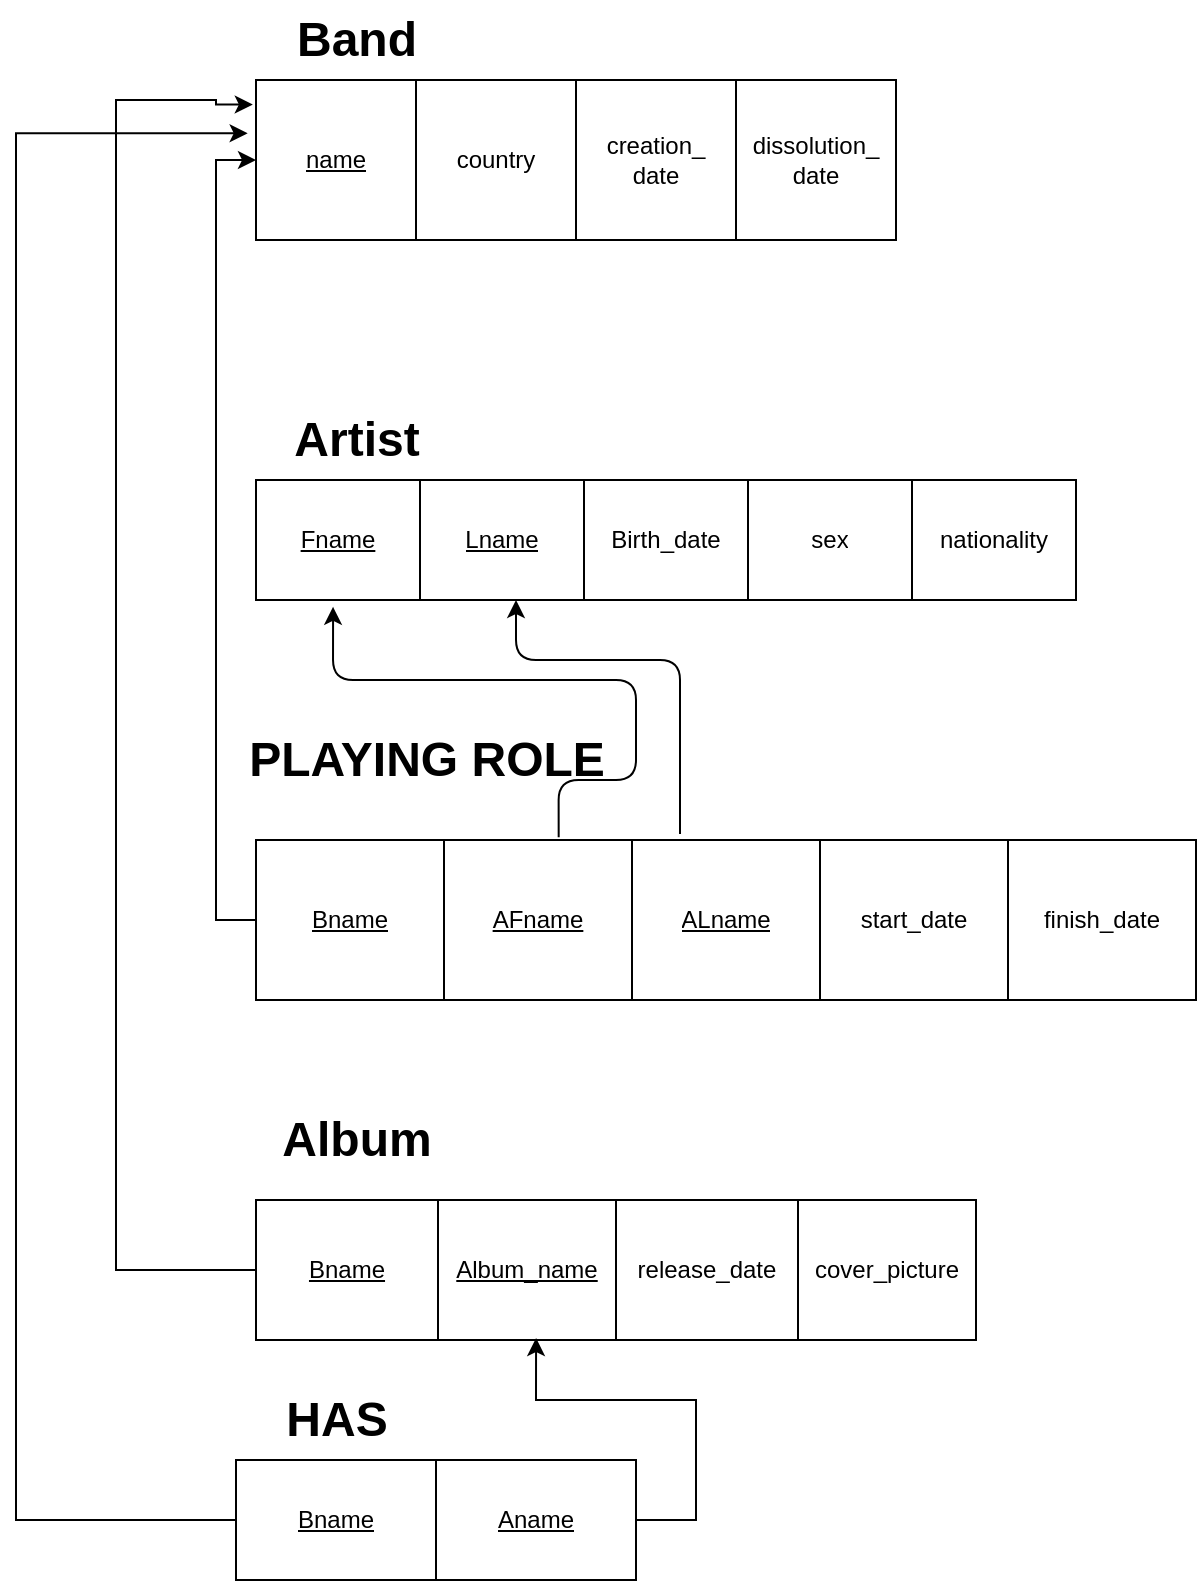 <mxfile version="14.6.3" type="github">
  <diagram name="Page-1" id="e7010aeb-78dc-98c9-4316-6516fd28bfe3">
    <mxGraphModel dx="1038" dy="580" grid="1" gridSize="10" guides="1" tooltips="1" connect="1" arrows="1" fold="1" page="1" pageScale="1.5" pageWidth="1169" pageHeight="826" background="#ffffff" math="0" shadow="0">
      <root>
        <mxCell id="0" style=";html=1;" />
        <mxCell id="1" style=";html=1;" parent="0" />
        <mxCell id="0AfhaiGvRMVgeVekRw-L-74" value="" style="shape=table;html=1;whiteSpace=wrap;startSize=0;container=1;collapsible=0;childLayout=tableLayout;" vertex="1" parent="1">
          <mxGeometry x="730" y="70" width="320" height="80" as="geometry" />
        </mxCell>
        <mxCell id="0AfhaiGvRMVgeVekRw-L-75" value="" style="shape=partialRectangle;html=1;whiteSpace=wrap;collapsible=0;dropTarget=0;pointerEvents=0;fillColor=none;top=0;left=0;bottom=0;right=0;points=[[0,0.5],[1,0.5]];portConstraint=eastwest;" vertex="1" parent="0AfhaiGvRMVgeVekRw-L-74">
          <mxGeometry width="320" height="80" as="geometry" />
        </mxCell>
        <mxCell id="0AfhaiGvRMVgeVekRw-L-76" value="&lt;u&gt;name&lt;/u&gt;" style="shape=partialRectangle;html=1;whiteSpace=wrap;connectable=0;overflow=hidden;fillColor=none;top=0;left=0;bottom=0;right=0;" vertex="1" parent="0AfhaiGvRMVgeVekRw-L-75">
          <mxGeometry width="80" height="80" as="geometry" />
        </mxCell>
        <mxCell id="0AfhaiGvRMVgeVekRw-L-77" value="country" style="shape=partialRectangle;html=1;whiteSpace=wrap;connectable=0;overflow=hidden;fillColor=none;top=0;left=0;bottom=0;right=0;" vertex="1" parent="0AfhaiGvRMVgeVekRw-L-75">
          <mxGeometry x="80" width="80" height="80" as="geometry" />
        </mxCell>
        <mxCell id="0AfhaiGvRMVgeVekRw-L-78" value="creation_&lt;br&gt;date" style="shape=partialRectangle;html=1;whiteSpace=wrap;connectable=0;overflow=hidden;fillColor=none;top=0;left=0;bottom=0;right=0;" vertex="1" parent="0AfhaiGvRMVgeVekRw-L-75">
          <mxGeometry x="160" width="80" height="80" as="geometry" />
        </mxCell>
        <mxCell id="0AfhaiGvRMVgeVekRw-L-79" value="dissolution_&lt;br&gt;date" style="shape=partialRectangle;html=1;whiteSpace=wrap;connectable=0;overflow=hidden;fillColor=none;top=0;left=0;bottom=0;right=0;" vertex="1" parent="0AfhaiGvRMVgeVekRw-L-75">
          <mxGeometry x="240" width="80" height="80" as="geometry" />
        </mxCell>
        <mxCell id="0AfhaiGvRMVgeVekRw-L-80" value="Band" style="text;strokeColor=none;fillColor=none;html=1;fontSize=24;fontStyle=1;verticalAlign=middle;align=center;" vertex="1" parent="1">
          <mxGeometry x="730" y="30" width="100" height="40" as="geometry" />
        </mxCell>
        <mxCell id="0AfhaiGvRMVgeVekRw-L-81" value="" style="shape=table;html=1;whiteSpace=wrap;startSize=0;container=1;collapsible=0;childLayout=tableLayout;" vertex="1" parent="1">
          <mxGeometry x="730" y="270" width="410" height="60" as="geometry" />
        </mxCell>
        <mxCell id="0AfhaiGvRMVgeVekRw-L-82" value="" style="shape=partialRectangle;html=1;whiteSpace=wrap;collapsible=0;dropTarget=0;pointerEvents=0;fillColor=none;top=0;left=0;bottom=0;right=0;points=[[0,0.5],[1,0.5]];portConstraint=eastwest;" vertex="1" parent="0AfhaiGvRMVgeVekRw-L-81">
          <mxGeometry width="410" height="60" as="geometry" />
        </mxCell>
        <mxCell id="0AfhaiGvRMVgeVekRw-L-83" value="&lt;u&gt;Fname&lt;/u&gt;" style="shape=partialRectangle;html=1;whiteSpace=wrap;connectable=0;overflow=hidden;fillColor=none;top=0;left=0;bottom=0;right=0;" vertex="1" parent="0AfhaiGvRMVgeVekRw-L-82">
          <mxGeometry width="82" height="60" as="geometry" />
        </mxCell>
        <mxCell id="0AfhaiGvRMVgeVekRw-L-84" value="&lt;u&gt;Lname&lt;/u&gt;" style="shape=partialRectangle;html=1;whiteSpace=wrap;connectable=0;overflow=hidden;fillColor=none;top=0;left=0;bottom=0;right=0;" vertex="1" parent="0AfhaiGvRMVgeVekRw-L-82">
          <mxGeometry x="82" width="82" height="60" as="geometry" />
        </mxCell>
        <mxCell id="0AfhaiGvRMVgeVekRw-L-85" value="Birth_date" style="shape=partialRectangle;html=1;whiteSpace=wrap;connectable=0;overflow=hidden;fillColor=none;top=0;left=0;bottom=0;right=0;" vertex="1" parent="0AfhaiGvRMVgeVekRw-L-82">
          <mxGeometry x="164" width="82" height="60" as="geometry" />
        </mxCell>
        <mxCell id="0AfhaiGvRMVgeVekRw-L-86" value="sex" style="shape=partialRectangle;html=1;whiteSpace=wrap;connectable=0;overflow=hidden;fillColor=none;top=0;left=0;bottom=0;right=0;" vertex="1" parent="0AfhaiGvRMVgeVekRw-L-82">
          <mxGeometry x="246" width="82" height="60" as="geometry" />
        </mxCell>
        <mxCell id="0AfhaiGvRMVgeVekRw-L-87" value="nationality" style="shape=partialRectangle;html=1;whiteSpace=wrap;connectable=0;overflow=hidden;fillColor=none;top=0;left=0;bottom=0;right=0;" vertex="1" parent="0AfhaiGvRMVgeVekRw-L-82">
          <mxGeometry x="328" width="82" height="60" as="geometry" />
        </mxCell>
        <mxCell id="0AfhaiGvRMVgeVekRw-L-89" value="Artist" style="text;strokeColor=none;fillColor=none;html=1;fontSize=24;fontStyle=1;verticalAlign=middle;align=center;" vertex="1" parent="1">
          <mxGeometry x="730" y="230" width="100" height="40" as="geometry" />
        </mxCell>
        <mxCell id="0AfhaiGvRMVgeVekRw-L-97" value="" style="shape=table;html=1;whiteSpace=wrap;startSize=0;container=1;collapsible=0;childLayout=tableLayout;" vertex="1" parent="1">
          <mxGeometry x="730" y="450" width="470" height="80" as="geometry" />
        </mxCell>
        <mxCell id="0AfhaiGvRMVgeVekRw-L-98" value="" style="shape=partialRectangle;html=1;whiteSpace=wrap;collapsible=0;dropTarget=0;pointerEvents=0;fillColor=none;top=0;left=0;bottom=0;right=0;points=[[0,0.5],[1,0.5]];portConstraint=eastwest;" vertex="1" parent="0AfhaiGvRMVgeVekRw-L-97">
          <mxGeometry width="470" height="80" as="geometry" />
        </mxCell>
        <mxCell id="0AfhaiGvRMVgeVekRw-L-99" value="&lt;u&gt;Bname&lt;/u&gt;" style="shape=partialRectangle;html=1;whiteSpace=wrap;connectable=0;overflow=hidden;fillColor=none;top=0;left=0;bottom=0;right=0;" vertex="1" parent="0AfhaiGvRMVgeVekRw-L-98">
          <mxGeometry width="94" height="80" as="geometry" />
        </mxCell>
        <mxCell id="0AfhaiGvRMVgeVekRw-L-100" value="&lt;u&gt;AFname&lt;/u&gt;" style="shape=partialRectangle;html=1;whiteSpace=wrap;connectable=0;overflow=hidden;fillColor=none;top=0;left=0;bottom=0;right=0;" vertex="1" parent="0AfhaiGvRMVgeVekRw-L-98">
          <mxGeometry x="94" width="94" height="80" as="geometry" />
        </mxCell>
        <mxCell id="0AfhaiGvRMVgeVekRw-L-101" value="&lt;u&gt;ALname&lt;/u&gt;" style="shape=partialRectangle;html=1;whiteSpace=wrap;connectable=0;overflow=hidden;fillColor=none;top=0;left=0;bottom=0;right=0;" vertex="1" parent="0AfhaiGvRMVgeVekRw-L-98">
          <mxGeometry x="188" width="94" height="80" as="geometry" />
        </mxCell>
        <mxCell id="0AfhaiGvRMVgeVekRw-L-102" value="start_date" style="shape=partialRectangle;html=1;whiteSpace=wrap;connectable=0;overflow=hidden;fillColor=none;top=0;left=0;bottom=0;right=0;" vertex="1" parent="0AfhaiGvRMVgeVekRw-L-98">
          <mxGeometry x="282" width="94" height="80" as="geometry" />
        </mxCell>
        <mxCell id="0AfhaiGvRMVgeVekRw-L-103" value="finish_date" style="shape=partialRectangle;html=1;whiteSpace=wrap;connectable=0;overflow=hidden;fillColor=none;top=0;left=0;bottom=0;right=0;" vertex="1" parent="0AfhaiGvRMVgeVekRw-L-98">
          <mxGeometry x="376" width="94" height="80" as="geometry" />
        </mxCell>
        <mxCell id="0AfhaiGvRMVgeVekRw-L-104" value="PLAYING ROLE" style="text;strokeColor=none;fillColor=none;html=1;fontSize=24;fontStyle=1;verticalAlign=middle;align=center;" vertex="1" parent="1">
          <mxGeometry x="730" y="390" width="170" height="40" as="geometry" />
        </mxCell>
        <mxCell id="0AfhaiGvRMVgeVekRw-L-106" style="edgeStyle=orthogonalEdgeStyle;rounded=0;orthogonalLoop=1;jettySize=auto;html=1;exitX=0;exitY=0.5;exitDx=0;exitDy=0;entryX=0;entryY=0.5;entryDx=0;entryDy=0;" edge="1" parent="1" source="0AfhaiGvRMVgeVekRw-L-98" target="0AfhaiGvRMVgeVekRw-L-75">
          <mxGeometry relative="1" as="geometry" />
        </mxCell>
        <mxCell id="0AfhaiGvRMVgeVekRw-L-110" value="" style="edgeStyle=segmentEdgeStyle;endArrow=classic;html=1;exitX=0.322;exitY=-0.017;exitDx=0;exitDy=0;exitPerimeter=0;entryX=0.094;entryY=1.057;entryDx=0;entryDy=0;entryPerimeter=0;" edge="1" parent="1" source="0AfhaiGvRMVgeVekRw-L-98" target="0AfhaiGvRMVgeVekRw-L-82">
          <mxGeometry width="50" height="50" relative="1" as="geometry">
            <mxPoint x="882" y="429" as="sourcePoint" />
            <mxPoint x="760" y="370" as="targetPoint" />
            <Array as="points">
              <mxPoint x="881" y="420" />
              <mxPoint x="920" y="420" />
              <mxPoint x="920" y="370" />
              <mxPoint x="769" y="370" />
            </Array>
          </mxGeometry>
        </mxCell>
        <mxCell id="0AfhaiGvRMVgeVekRw-L-112" value="" style="edgeStyle=segmentEdgeStyle;endArrow=classic;html=1;" edge="1" parent="1" target="0AfhaiGvRMVgeVekRw-L-82">
          <mxGeometry width="50" height="50" relative="1" as="geometry">
            <mxPoint x="942" y="447" as="sourcePoint" />
            <mxPoint x="860" y="350" as="targetPoint" />
            <Array as="points">
              <mxPoint x="942" y="360" />
              <mxPoint x="860" y="360" />
            </Array>
          </mxGeometry>
        </mxCell>
        <mxCell id="0AfhaiGvRMVgeVekRw-L-113" value="" style="shape=table;html=1;whiteSpace=wrap;startSize=0;container=1;collapsible=0;childLayout=tableLayout;" vertex="1" parent="1">
          <mxGeometry x="730" y="630" width="360" height="70" as="geometry" />
        </mxCell>
        <mxCell id="0AfhaiGvRMVgeVekRw-L-114" value="" style="shape=partialRectangle;html=1;whiteSpace=wrap;collapsible=0;dropTarget=0;pointerEvents=0;fillColor=none;top=0;left=0;bottom=0;right=0;points=[[0,0.5],[1,0.5]];portConstraint=eastwest;" vertex="1" parent="0AfhaiGvRMVgeVekRw-L-113">
          <mxGeometry width="360" height="70" as="geometry" />
        </mxCell>
        <mxCell id="0AfhaiGvRMVgeVekRw-L-115" value="&lt;u&gt;Bname&lt;/u&gt;" style="shape=partialRectangle;html=1;whiteSpace=wrap;connectable=0;overflow=hidden;fillColor=none;top=0;left=0;bottom=0;right=0;" vertex="1" parent="0AfhaiGvRMVgeVekRw-L-114">
          <mxGeometry width="91" height="70" as="geometry" />
        </mxCell>
        <mxCell id="0AfhaiGvRMVgeVekRw-L-116" value="&lt;u&gt;Album_name&lt;/u&gt;" style="shape=partialRectangle;html=1;whiteSpace=wrap;connectable=0;overflow=hidden;fillColor=none;top=0;left=0;bottom=0;right=0;" vertex="1" parent="0AfhaiGvRMVgeVekRw-L-114">
          <mxGeometry x="91" width="89" height="70" as="geometry" />
        </mxCell>
        <mxCell id="0AfhaiGvRMVgeVekRw-L-117" value="release_date" style="shape=partialRectangle;html=1;whiteSpace=wrap;connectable=0;overflow=hidden;fillColor=none;top=0;left=0;bottom=0;right=0;" vertex="1" parent="0AfhaiGvRMVgeVekRw-L-114">
          <mxGeometry x="180" width="91" height="70" as="geometry" />
        </mxCell>
        <mxCell id="0AfhaiGvRMVgeVekRw-L-118" value="cover_picture" style="shape=partialRectangle;html=1;whiteSpace=wrap;connectable=0;overflow=hidden;fillColor=none;top=0;left=0;bottom=0;right=0;" vertex="1" parent="0AfhaiGvRMVgeVekRw-L-114">
          <mxGeometry x="271" width="89" height="70" as="geometry" />
        </mxCell>
        <mxCell id="0AfhaiGvRMVgeVekRw-L-119" value="Album" style="text;strokeColor=none;fillColor=none;html=1;fontSize=24;fontStyle=1;verticalAlign=middle;align=center;" vertex="1" parent="1">
          <mxGeometry x="730" y="580" width="100" height="40" as="geometry" />
        </mxCell>
        <mxCell id="0AfhaiGvRMVgeVekRw-L-125" style="edgeStyle=orthogonalEdgeStyle;rounded=0;orthogonalLoop=1;jettySize=auto;html=1;entryX=-0.005;entryY=0.153;entryDx=0;entryDy=0;entryPerimeter=0;" edge="1" parent="1" source="0AfhaiGvRMVgeVekRw-L-114" target="0AfhaiGvRMVgeVekRw-L-75">
          <mxGeometry relative="1" as="geometry">
            <mxPoint x="670" y="80" as="targetPoint" />
            <Array as="points">
              <mxPoint x="660" y="665" />
              <mxPoint x="660" y="80" />
              <mxPoint x="710" y="80" />
              <mxPoint x="710" y="82" />
            </Array>
          </mxGeometry>
        </mxCell>
        <mxCell id="0AfhaiGvRMVgeVekRw-L-130" style="edgeStyle=orthogonalEdgeStyle;rounded=0;orthogonalLoop=1;jettySize=auto;html=1;entryX=0.389;entryY=0.986;entryDx=0;entryDy=0;entryPerimeter=0;" edge="1" parent="1" source="0AfhaiGvRMVgeVekRw-L-126" target="0AfhaiGvRMVgeVekRw-L-114">
          <mxGeometry relative="1" as="geometry">
            <mxPoint x="870" y="720" as="targetPoint" />
            <Array as="points">
              <mxPoint x="950" y="790" />
              <mxPoint x="950" y="730" />
              <mxPoint x="870" y="730" />
            </Array>
          </mxGeometry>
        </mxCell>
        <mxCell id="0AfhaiGvRMVgeVekRw-L-126" value="" style="shape=table;html=1;whiteSpace=wrap;startSize=0;container=1;collapsible=0;childLayout=tableLayout;" vertex="1" parent="1">
          <mxGeometry x="720" y="760" width="200" height="60" as="geometry" />
        </mxCell>
        <mxCell id="0AfhaiGvRMVgeVekRw-L-127" value="" style="shape=partialRectangle;html=1;whiteSpace=wrap;collapsible=0;dropTarget=0;pointerEvents=0;fillColor=none;top=0;left=0;bottom=0;right=0;points=[[0,0.5],[1,0.5]];portConstraint=eastwest;" vertex="1" parent="0AfhaiGvRMVgeVekRw-L-126">
          <mxGeometry width="200" height="60" as="geometry" />
        </mxCell>
        <mxCell id="0AfhaiGvRMVgeVekRw-L-128" value="&lt;u&gt;Bname&lt;/u&gt;" style="shape=partialRectangle;html=1;whiteSpace=wrap;connectable=0;overflow=hidden;fillColor=none;top=0;left=0;bottom=0;right=0;" vertex="1" parent="0AfhaiGvRMVgeVekRw-L-127">
          <mxGeometry width="100" height="60" as="geometry" />
        </mxCell>
        <mxCell id="0AfhaiGvRMVgeVekRw-L-129" value="&lt;u&gt;Aname&lt;/u&gt;" style="shape=partialRectangle;html=1;whiteSpace=wrap;connectable=0;overflow=hidden;fillColor=none;top=0;left=0;bottom=0;right=0;" vertex="1" parent="0AfhaiGvRMVgeVekRw-L-127">
          <mxGeometry x="100" width="100" height="60" as="geometry" />
        </mxCell>
        <mxCell id="0AfhaiGvRMVgeVekRw-L-132" style="edgeStyle=orthogonalEdgeStyle;rounded=0;orthogonalLoop=1;jettySize=auto;html=1;entryX=-0.013;entryY=0.333;entryDx=0;entryDy=0;entryPerimeter=0;" edge="1" parent="1" source="0AfhaiGvRMVgeVekRw-L-127" target="0AfhaiGvRMVgeVekRw-L-75">
          <mxGeometry relative="1" as="geometry">
            <mxPoint x="630" y="100" as="targetPoint" />
            <Array as="points">
              <mxPoint x="610" y="790" />
              <mxPoint x="610" y="97" />
            </Array>
          </mxGeometry>
        </mxCell>
        <mxCell id="0AfhaiGvRMVgeVekRw-L-133" value="HAS" style="text;strokeColor=none;fillColor=none;html=1;fontSize=24;fontStyle=1;verticalAlign=middle;align=center;" vertex="1" parent="1">
          <mxGeometry x="720" y="720" width="100" height="40" as="geometry" />
        </mxCell>
      </root>
    </mxGraphModel>
  </diagram>
</mxfile>
